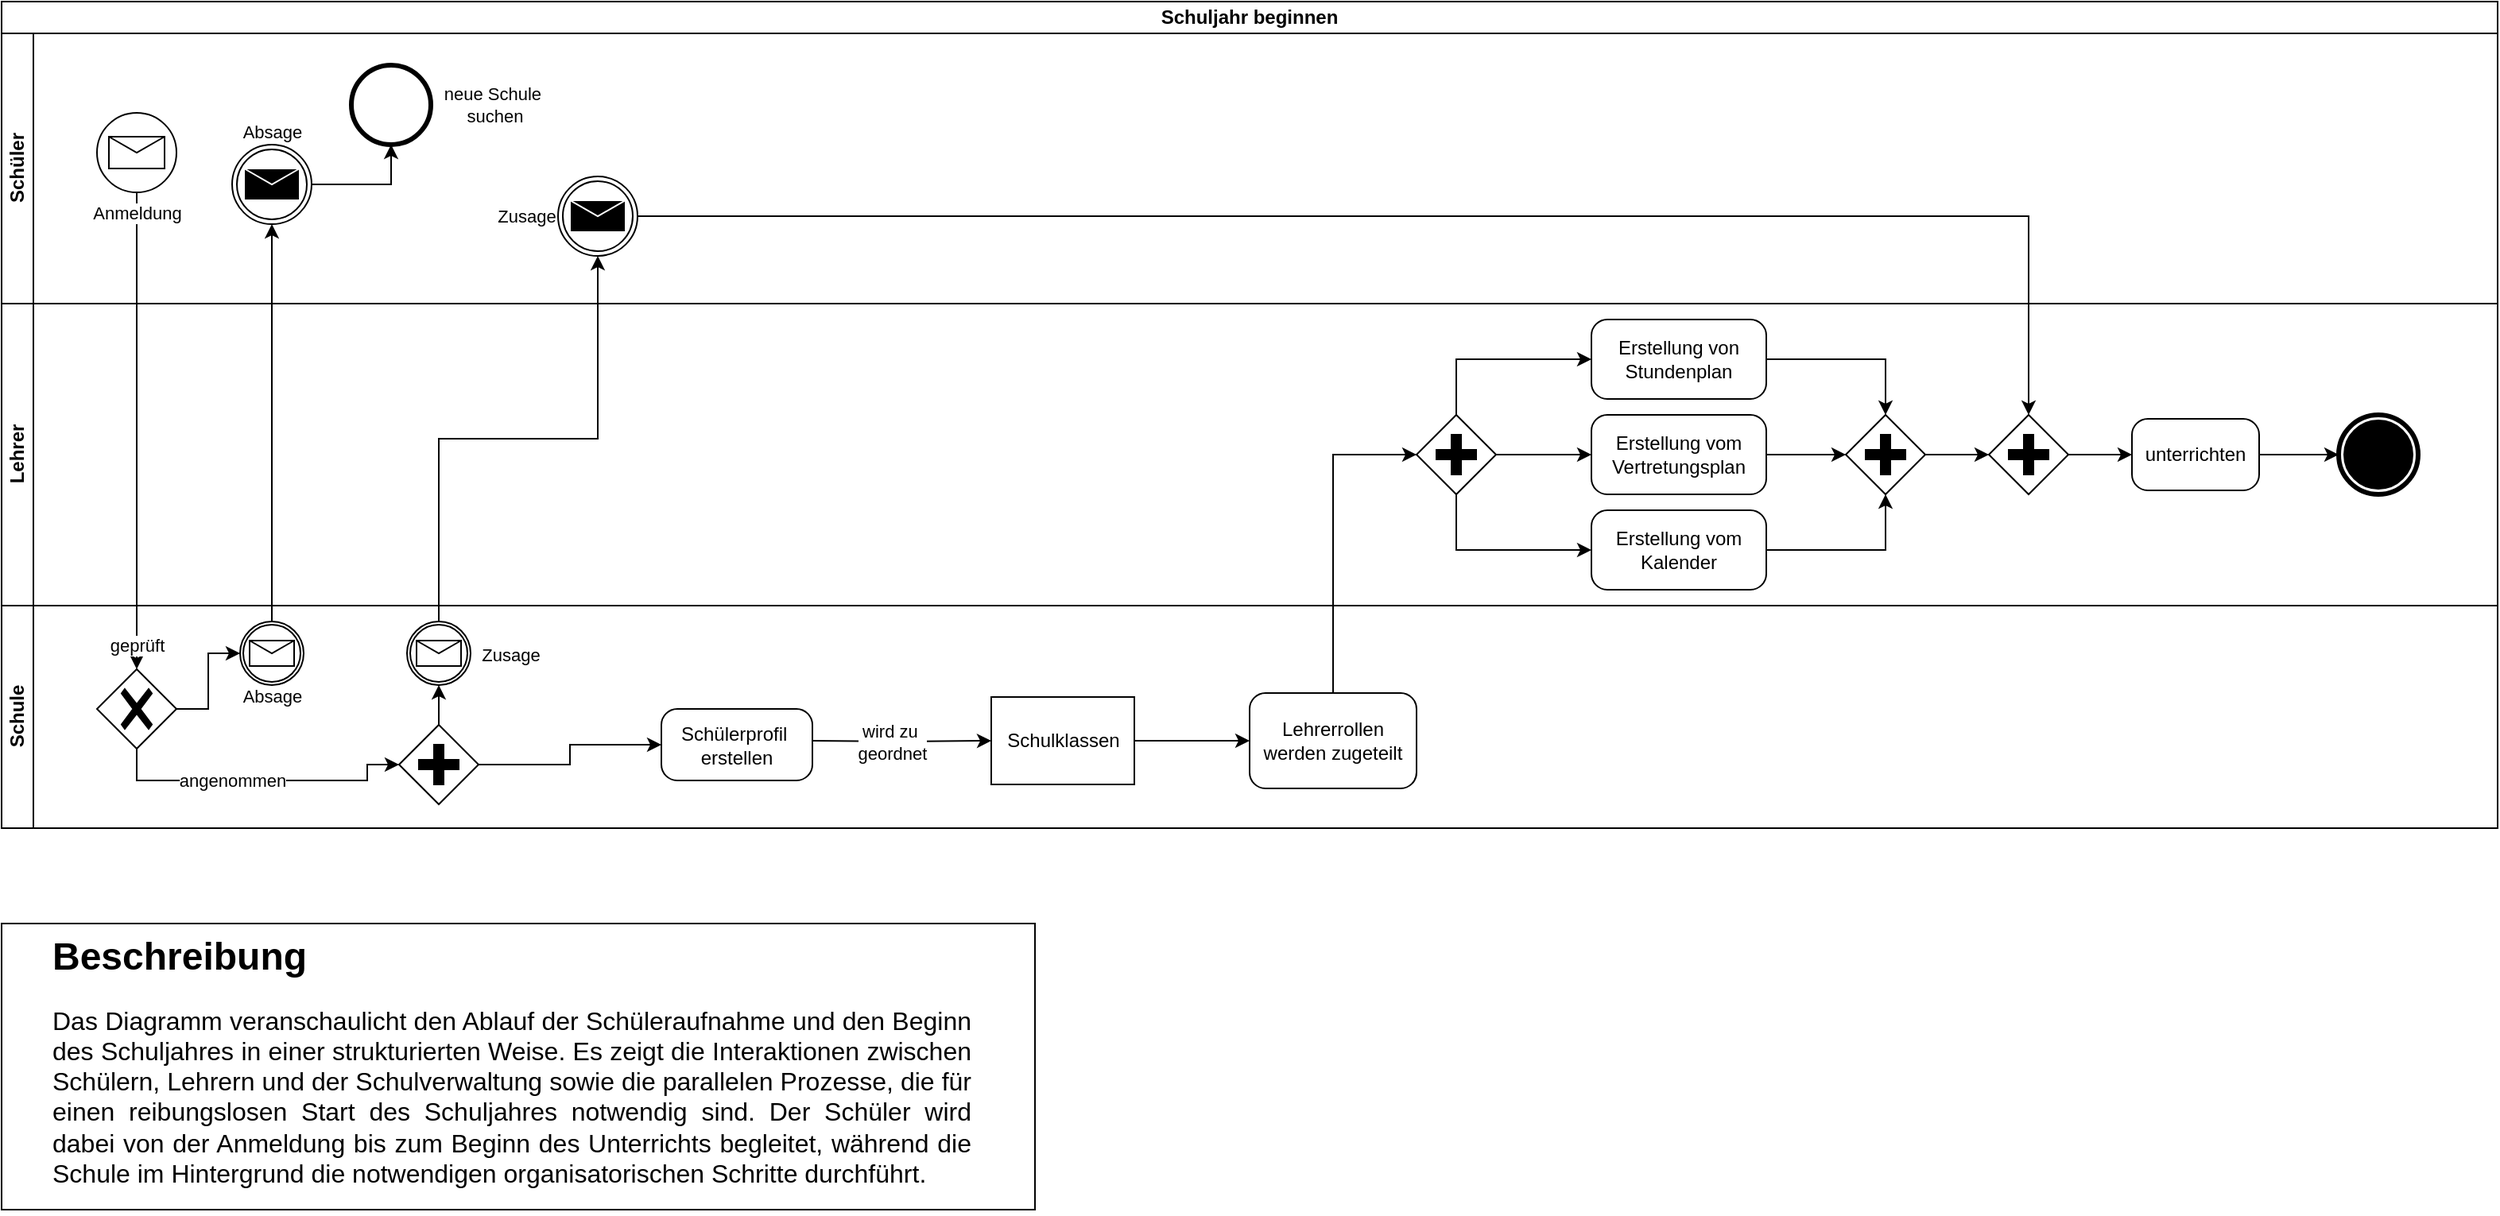 <mxfile version="24.4.8" type="github">
  <diagram name="Page-1" id="74e2e168-ea6b-b213-b513-2b3c1d86103e">
    <mxGraphModel dx="2052" dy="1105" grid="1" gridSize="10" guides="1" tooltips="1" connect="1" arrows="1" fold="1" page="1" pageScale="1" pageWidth="1100" pageHeight="850" background="none" math="0" shadow="0">
      <root>
        <mxCell id="0" />
        <mxCell id="1" parent="0" />
        <mxCell id="mZRMCHZp81WvQUp7m2Xm-5" value="Schuljahr beginnen" style="swimlane;html=1;childLayout=stackLayout;resizeParent=1;resizeParentMax=0;horizontal=1;startSize=20;horizontalStack=0;whiteSpace=wrap;" parent="1" vertex="1">
          <mxGeometry x="40" y="40" width="1570" height="520" as="geometry" />
        </mxCell>
        <mxCell id="mZRMCHZp81WvQUp7m2Xm-6" value="&lt;b&gt;Schüler&lt;/b&gt;" style="swimlane;html=1;startSize=20;horizontal=0;fontStyle=0" parent="mZRMCHZp81WvQUp7m2Xm-5" vertex="1">
          <mxGeometry y="20" width="1570" height="170" as="geometry" />
        </mxCell>
        <mxCell id="mZRMCHZp81WvQUp7m2Xm-20" value="" style="points=[[0.145,0.145,0],[0.5,0,0],[0.855,0.145,0],[1,0.5,0],[0.855,0.855,0],[0.5,1,0],[0.145,0.855,0],[0,0.5,0]];shape=mxgraph.bpmn.event;html=1;verticalLabelPosition=bottom;labelBackgroundColor=#ffffff;verticalAlign=top;align=center;perimeter=ellipsePerimeter;outlineConnect=0;aspect=fixed;outline=standard;symbol=message;" parent="mZRMCHZp81WvQUp7m2Xm-6" vertex="1">
          <mxGeometry x="60" y="50" width="50" height="50" as="geometry" />
        </mxCell>
        <mxCell id="mZRMCHZp81WvQUp7m2Xm-26" value="" style="points=[[0.145,0.145,0],[0.5,0,0],[0.855,0.145,0],[1,0.5,0],[0.855,0.855,0],[0.5,1,0],[0.145,0.855,0],[0,0.5,0]];shape=mxgraph.bpmn.event;html=1;verticalLabelPosition=bottom;labelBackgroundColor=#ffffff;verticalAlign=top;align=center;perimeter=ellipsePerimeter;outlineConnect=0;aspect=fixed;outline=throwing;symbol=message;" parent="mZRMCHZp81WvQUp7m2Xm-6" vertex="1">
          <mxGeometry x="145" y="70" width="50" height="50" as="geometry" />
        </mxCell>
        <mxCell id="mZRMCHZp81WvQUp7m2Xm-33" value="" style="points=[[0.145,0.145,0],[0.5,0,0],[0.855,0.145,0],[1,0.5,0],[0.855,0.855,0],[0.5,1,0],[0.145,0.855,0],[0,0.5,0]];shape=mxgraph.bpmn.event;html=1;verticalLabelPosition=bottom;labelBackgroundColor=#ffffff;verticalAlign=top;align=center;perimeter=ellipsePerimeter;outlineConnect=0;aspect=fixed;outline=throwing;symbol=message;" parent="mZRMCHZp81WvQUp7m2Xm-6" vertex="1">
          <mxGeometry x="350" y="90" width="50" height="50" as="geometry" />
        </mxCell>
        <mxCell id="wMxDB_Z8VR1ao8G9F_TW-21" value="" style="points=[[0.145,0.145,0],[0.5,0,0],[0.855,0.145,0],[1,0.5,0],[0.855,0.855,0],[0.5,1,0],[0.145,0.855,0],[0,0.5,0]];shape=mxgraph.bpmn.event;html=1;verticalLabelPosition=bottom;labelBackgroundColor=#ffffff;verticalAlign=top;align=center;perimeter=ellipsePerimeter;outlineConnect=0;aspect=fixed;outline=end;symbol=terminate2;" parent="mZRMCHZp81WvQUp7m2Xm-6" vertex="1">
          <mxGeometry x="220" y="20" width="50" height="50" as="geometry" />
        </mxCell>
        <mxCell id="wMxDB_Z8VR1ao8G9F_TW-22" style="edgeStyle=orthogonalEdgeStyle;rounded=0;orthogonalLoop=1;jettySize=auto;html=1;entryX=0.5;entryY=1;entryDx=0;entryDy=0;entryPerimeter=0;" parent="mZRMCHZp81WvQUp7m2Xm-6" source="mZRMCHZp81WvQUp7m2Xm-26" target="wMxDB_Z8VR1ao8G9F_TW-21" edge="1">
          <mxGeometry relative="1" as="geometry" />
        </mxCell>
        <mxCell id="wMxDB_Z8VR1ao8G9F_TW-23" value="neue Schule&amp;nbsp;&lt;div&gt;suchen&lt;/div&gt;" style="edgeLabel;html=1;align=center;verticalAlign=middle;resizable=0;points=[];" parent="wMxDB_Z8VR1ao8G9F_TW-22" vertex="1" connectable="0">
          <mxGeometry x="-0.067" relative="1" as="geometry">
            <mxPoint x="80" y="-50" as="offset" />
          </mxGeometry>
        </mxCell>
        <mxCell id="w0Vz86xxIUw0Jx15xpuw-8" style="edgeStyle=orthogonalEdgeStyle;rounded=0;orthogonalLoop=1;jettySize=auto;html=1;entryX=0.5;entryY=0;entryDx=0;entryDy=0;entryPerimeter=0;" parent="mZRMCHZp81WvQUp7m2Xm-5" source="mZRMCHZp81WvQUp7m2Xm-20" target="w0Vz86xxIUw0Jx15xpuw-7" edge="1">
          <mxGeometry relative="1" as="geometry">
            <mxPoint x="205" y="82.5" as="sourcePoint" />
          </mxGeometry>
        </mxCell>
        <mxCell id="w0Vz86xxIUw0Jx15xpuw-30" value="geprüft" style="edgeLabel;html=1;align=center;verticalAlign=middle;resizable=0;points=[];" parent="w0Vz86xxIUw0Jx15xpuw-8" vertex="1" connectable="0">
          <mxGeometry x="0.609" y="-1" relative="1" as="geometry">
            <mxPoint x="1" y="43" as="offset" />
          </mxGeometry>
        </mxCell>
        <mxCell id="mZRMCHZp81WvQUp7m2Xm-22" value="Anmeldung" style="edgeLabel;html=1;align=center;verticalAlign=middle;resizable=0;points=[];" parent="w0Vz86xxIUw0Jx15xpuw-8" vertex="1" connectable="0">
          <mxGeometry x="-0.918" relative="1" as="geometry">
            <mxPoint as="offset" />
          </mxGeometry>
        </mxCell>
        <mxCell id="mZRMCHZp81WvQUp7m2Xm-28" style="edgeStyle=orthogonalEdgeStyle;rounded=0;orthogonalLoop=1;jettySize=auto;html=1;entryX=0.5;entryY=1;entryDx=0;entryDy=0;entryPerimeter=0;exitX=0.5;exitY=0;exitDx=0;exitDy=0;exitPerimeter=0;" parent="mZRMCHZp81WvQUp7m2Xm-5" source="mZRMCHZp81WvQUp7m2Xm-23" target="mZRMCHZp81WvQUp7m2Xm-26" edge="1">
          <mxGeometry relative="1" as="geometry" />
        </mxCell>
        <mxCell id="mZRMCHZp81WvQUp7m2Xm-29" value="Absage" style="edgeLabel;html=1;align=center;verticalAlign=middle;resizable=0;points=[];" parent="mZRMCHZp81WvQUp7m2Xm-28" vertex="1" connectable="0">
          <mxGeometry x="0.825" y="2" relative="1" as="geometry">
            <mxPoint x="2" y="-80" as="offset" />
          </mxGeometry>
        </mxCell>
        <mxCell id="mZRMCHZp81WvQUp7m2Xm-32" style="edgeStyle=orthogonalEdgeStyle;rounded=0;orthogonalLoop=1;jettySize=auto;html=1;entryX=0.5;entryY=1;entryDx=0;entryDy=0;entryPerimeter=0;exitX=0.5;exitY=0;exitDx=0;exitDy=0;exitPerimeter=0;" parent="mZRMCHZp81WvQUp7m2Xm-5" source="mZRMCHZp81WvQUp7m2Xm-34" target="mZRMCHZp81WvQUp7m2Xm-33" edge="1">
          <mxGeometry relative="1" as="geometry">
            <mxPoint x="274.588" y="170" as="targetPoint" />
            <mxPoint x="275" y="320" as="sourcePoint" />
          </mxGeometry>
        </mxCell>
        <mxCell id="mZRMCHZp81WvQUp7m2Xm-7" value="Lehrer" style="swimlane;html=1;startSize=20;horizontal=0;" parent="mZRMCHZp81WvQUp7m2Xm-5" vertex="1">
          <mxGeometry y="190" width="1570" height="190" as="geometry" />
        </mxCell>
        <mxCell id="wMxDB_Z8VR1ao8G9F_TW-8" style="edgeStyle=orthogonalEdgeStyle;rounded=0;orthogonalLoop=1;jettySize=auto;html=1;" parent="mZRMCHZp81WvQUp7m2Xm-7" source="w0Vz86xxIUw0Jx15xpuw-23" target="wMxDB_Z8VR1ao8G9F_TW-7" edge="1">
          <mxGeometry relative="1" as="geometry" />
        </mxCell>
        <mxCell id="w0Vz86xxIUw0Jx15xpuw-23" value="Erstellung von Stundenplan" style="points=[[0.25,0,0],[0.5,0,0],[0.75,0,0],[1,0.25,0],[1,0.5,0],[1,0.75,0],[0.75,1,0],[0.5,1,0],[0.25,1,0],[0,0.75,0],[0,0.5,0],[0,0.25,0]];shape=mxgraph.bpmn.task;whiteSpace=wrap;rectStyle=rounded;size=10;html=1;container=1;expand=0;collapsible=0;taskMarker=abstract;" parent="mZRMCHZp81WvQUp7m2Xm-7" vertex="1">
          <mxGeometry x="1000" y="10" width="110" height="50" as="geometry" />
        </mxCell>
        <mxCell id="mZRMCHZp81WvQUp7m2Xm-9" value="unterrichten" style="points=[[0.25,0,0],[0.5,0,0],[0.75,0,0],[1,0.25,0],[1,0.5,0],[1,0.75,0],[0.75,1,0],[0.5,1,0],[0.25,1,0],[0,0.75,0],[0,0.5,0],[0,0.25,0]];shape=mxgraph.bpmn.task;whiteSpace=wrap;rectStyle=rounded;size=10;html=1;container=1;expand=0;collapsible=0;taskMarker=abstract;" parent="mZRMCHZp81WvQUp7m2Xm-7" vertex="1">
          <mxGeometry x="1340" y="72.5" width="80" height="45" as="geometry" />
        </mxCell>
        <mxCell id="mZRMCHZp81WvQUp7m2Xm-11" value="Erstellung vom Vertretungsplan" style="points=[[0.25,0,0],[0.5,0,0],[0.75,0,0],[1,0.25,0],[1,0.5,0],[1,0.75,0],[0.75,1,0],[0.5,1,0],[0.25,1,0],[0,0.75,0],[0,0.5,0],[0,0.25,0]];shape=mxgraph.bpmn.task;whiteSpace=wrap;rectStyle=rounded;size=10;html=1;container=1;expand=0;collapsible=0;taskMarker=abstract;" parent="mZRMCHZp81WvQUp7m2Xm-7" vertex="1">
          <mxGeometry x="1000" y="70" width="110" height="50" as="geometry" />
        </mxCell>
        <mxCell id="wMxDB_Z8VR1ao8G9F_TW-10" style="edgeStyle=orthogonalEdgeStyle;rounded=0;orthogonalLoop=1;jettySize=auto;html=1;" parent="mZRMCHZp81WvQUp7m2Xm-7" source="mZRMCHZp81WvQUp7m2Xm-13" target="wMxDB_Z8VR1ao8G9F_TW-7" edge="1">
          <mxGeometry relative="1" as="geometry" />
        </mxCell>
        <mxCell id="mZRMCHZp81WvQUp7m2Xm-13" value="Erstellung vom&lt;div&gt;Kalender&lt;/div&gt;" style="points=[[0.25,0,0],[0.5,0,0],[0.75,0,0],[1,0.25,0],[1,0.5,0],[1,0.75,0],[0.75,1,0],[0.5,1,0],[0.25,1,0],[0,0.75,0],[0,0.5,0],[0,0.25,0]];shape=mxgraph.bpmn.task;whiteSpace=wrap;rectStyle=rounded;size=10;html=1;container=1;expand=0;collapsible=0;taskMarker=abstract;" parent="mZRMCHZp81WvQUp7m2Xm-7" vertex="1">
          <mxGeometry x="1000" y="130" width="110" height="50" as="geometry" />
        </mxCell>
        <mxCell id="mZRMCHZp81WvQUp7m2Xm-10" style="edgeStyle=orthogonalEdgeStyle;rounded=0;orthogonalLoop=1;jettySize=auto;html=1;entryX=0;entryY=0.5;entryDx=0;entryDy=0;entryPerimeter=0;" parent="mZRMCHZp81WvQUp7m2Xm-7" source="mZRMCHZp81WvQUp7m2Xm-9" edge="1">
          <mxGeometry relative="1" as="geometry">
            <mxPoint x="1470" y="95" as="targetPoint" />
          </mxGeometry>
        </mxCell>
        <mxCell id="mZRMCHZp81WvQUp7m2Xm-17" value="" style="points=[[0.145,0.145,0],[0.5,0,0],[0.855,0.145,0],[1,0.5,0],[0.855,0.855,0],[0.5,1,0],[0.145,0.855,0],[0,0.5,0]];shape=mxgraph.bpmn.event;html=1;verticalLabelPosition=bottom;labelBackgroundColor=#ffffff;verticalAlign=top;align=center;perimeter=ellipsePerimeter;outlineConnect=0;aspect=fixed;outline=end;symbol=terminate;" parent="mZRMCHZp81WvQUp7m2Xm-7" vertex="1">
          <mxGeometry x="1470" y="70" width="50" height="50" as="geometry" />
        </mxCell>
        <mxCell id="wMxDB_Z8VR1ao8G9F_TW-1" value="" style="points=[[0.25,0.25,0],[0.5,0,0],[0.75,0.25,0],[1,0.5,0],[0.75,0.75,0],[0.5,1,0],[0.25,0.75,0],[0,0.5,0]];shape=mxgraph.bpmn.gateway2;html=1;verticalLabelPosition=bottom;labelBackgroundColor=#ffffff;verticalAlign=top;align=center;perimeter=rhombusPerimeter;outlineConnect=0;outline=none;symbol=none;gwType=parallel;" parent="mZRMCHZp81WvQUp7m2Xm-7" vertex="1">
          <mxGeometry x="890" y="70" width="50" height="50" as="geometry" />
        </mxCell>
        <mxCell id="wMxDB_Z8VR1ao8G9F_TW-3" style="edgeStyle=orthogonalEdgeStyle;rounded=0;orthogonalLoop=1;jettySize=auto;html=1;entryX=0;entryY=0.5;entryDx=0;entryDy=0;entryPerimeter=0;" parent="mZRMCHZp81WvQUp7m2Xm-7" source="wMxDB_Z8VR1ao8G9F_TW-1" target="mZRMCHZp81WvQUp7m2Xm-11" edge="1">
          <mxGeometry relative="1" as="geometry" />
        </mxCell>
        <mxCell id="wMxDB_Z8VR1ao8G9F_TW-4" style="edgeStyle=orthogonalEdgeStyle;rounded=0;orthogonalLoop=1;jettySize=auto;html=1;entryX=0;entryY=0.5;entryDx=0;entryDy=0;entryPerimeter=0;" parent="mZRMCHZp81WvQUp7m2Xm-7" source="wMxDB_Z8VR1ao8G9F_TW-1" target="w0Vz86xxIUw0Jx15xpuw-23" edge="1">
          <mxGeometry relative="1" as="geometry">
            <Array as="points">
              <mxPoint x="915" y="35" />
            </Array>
          </mxGeometry>
        </mxCell>
        <mxCell id="wMxDB_Z8VR1ao8G9F_TW-5" style="edgeStyle=orthogonalEdgeStyle;rounded=0;orthogonalLoop=1;jettySize=auto;html=1;entryX=0;entryY=0.5;entryDx=0;entryDy=0;entryPerimeter=0;" parent="mZRMCHZp81WvQUp7m2Xm-7" source="wMxDB_Z8VR1ao8G9F_TW-1" target="mZRMCHZp81WvQUp7m2Xm-13" edge="1">
          <mxGeometry relative="1" as="geometry">
            <Array as="points">
              <mxPoint x="915" y="155" />
            </Array>
          </mxGeometry>
        </mxCell>
        <mxCell id="wMxDB_Z8VR1ao8G9F_TW-7" value="" style="points=[[0.25,0.25,0],[0.5,0,0],[0.75,0.25,0],[1,0.5,0],[0.75,0.75,0],[0.5,1,0],[0.25,0.75,0],[0,0.5,0]];shape=mxgraph.bpmn.gateway2;html=1;verticalLabelPosition=bottom;labelBackgroundColor=#ffffff;verticalAlign=top;align=center;perimeter=rhombusPerimeter;outlineConnect=0;outline=none;symbol=none;gwType=parallel;" parent="mZRMCHZp81WvQUp7m2Xm-7" vertex="1">
          <mxGeometry x="1160" y="70" width="50" height="50" as="geometry" />
        </mxCell>
        <mxCell id="wMxDB_Z8VR1ao8G9F_TW-9" style="edgeStyle=orthogonalEdgeStyle;rounded=0;orthogonalLoop=1;jettySize=auto;html=1;entryX=0;entryY=0.5;entryDx=0;entryDy=0;entryPerimeter=0;" parent="mZRMCHZp81WvQUp7m2Xm-7" source="mZRMCHZp81WvQUp7m2Xm-11" target="wMxDB_Z8VR1ao8G9F_TW-7" edge="1">
          <mxGeometry relative="1" as="geometry" />
        </mxCell>
        <mxCell id="wMxDB_Z8VR1ao8G9F_TW-14" style="edgeStyle=orthogonalEdgeStyle;rounded=0;orthogonalLoop=1;jettySize=auto;html=1;" parent="mZRMCHZp81WvQUp7m2Xm-7" source="wMxDB_Z8VR1ao8G9F_TW-12" target="mZRMCHZp81WvQUp7m2Xm-9" edge="1">
          <mxGeometry relative="1" as="geometry" />
        </mxCell>
        <mxCell id="wMxDB_Z8VR1ao8G9F_TW-12" value="" style="points=[[0.25,0.25,0],[0.5,0,0],[0.75,0.25,0],[1,0.5,0],[0.75,0.75,0],[0.5,1,0],[0.25,0.75,0],[0,0.5,0]];shape=mxgraph.bpmn.gateway2;html=1;verticalLabelPosition=bottom;labelBackgroundColor=#ffffff;verticalAlign=top;align=center;perimeter=rhombusPerimeter;outlineConnect=0;outline=none;symbol=none;gwType=parallel;" parent="mZRMCHZp81WvQUp7m2Xm-7" vertex="1">
          <mxGeometry x="1250" y="70" width="50" height="50" as="geometry" />
        </mxCell>
        <mxCell id="wMxDB_Z8VR1ao8G9F_TW-13" style="edgeStyle=orthogonalEdgeStyle;rounded=0;orthogonalLoop=1;jettySize=auto;html=1;entryX=0;entryY=0.5;entryDx=0;entryDy=0;entryPerimeter=0;" parent="mZRMCHZp81WvQUp7m2Xm-7" source="wMxDB_Z8VR1ao8G9F_TW-7" target="wMxDB_Z8VR1ao8G9F_TW-12" edge="1">
          <mxGeometry relative="1" as="geometry" />
        </mxCell>
        <mxCell id="mZRMCHZp81WvQUp7m2Xm-8" value="Schule" style="swimlane;html=1;startSize=20;horizontal=0;" parent="mZRMCHZp81WvQUp7m2Xm-5" vertex="1">
          <mxGeometry y="380" width="1570" height="140" as="geometry" />
        </mxCell>
        <mxCell id="w0Vz86xxIUw0Jx15xpuw-7" value="" style="points=[[0.25,0.25,0],[0.5,0,0],[0.75,0.25,0],[1,0.5,0],[0.75,0.75,0],[0.5,1,0],[0.25,0.75,0],[0,0.5,0]];shape=mxgraph.bpmn.gateway2;html=1;verticalLabelPosition=bottom;labelBackgroundColor=#ffffff;verticalAlign=top;align=center;perimeter=rhombusPerimeter;outlineConnect=0;outline=none;symbol=none;gwType=exclusive;" parent="mZRMCHZp81WvQUp7m2Xm-8" vertex="1">
          <mxGeometry x="60" y="40" width="50" height="50" as="geometry" />
        </mxCell>
        <mxCell id="w0Vz86xxIUw0Jx15xpuw-16" value="Schülerprofil&amp;nbsp;&lt;div&gt;erstellen&lt;/div&gt;" style="points=[[0.25,0,0],[0.5,0,0],[0.75,0,0],[1,0.25,0],[1,0.5,0],[1,0.75,0],[0.75,1,0],[0.5,1,0],[0.25,1,0],[0,0.75,0],[0,0.5,0],[0,0.25,0]];shape=mxgraph.bpmn.task;whiteSpace=wrap;rectStyle=rounded;size=10;html=1;container=1;expand=0;collapsible=0;taskMarker=abstract;" parent="mZRMCHZp81WvQUp7m2Xm-8" vertex="1">
          <mxGeometry x="415" y="65" width="95" height="45" as="geometry" />
        </mxCell>
        <mxCell id="w0Vz86xxIUw0Jx15xpuw-10" style="edgeStyle=orthogonalEdgeStyle;rounded=0;orthogonalLoop=1;jettySize=auto;html=1;exitX=0.5;exitY=1;exitDx=0;exitDy=0;exitPerimeter=0;entryX=0;entryY=0.5;entryDx=0;entryDy=0;entryPerimeter=0;" parent="mZRMCHZp81WvQUp7m2Xm-8" source="w0Vz86xxIUw0Jx15xpuw-7" target="mZRMCHZp81WvQUp7m2Xm-31" edge="1">
          <mxGeometry relative="1" as="geometry">
            <mxPoint x="250" y="85" as="targetPoint" />
            <Array as="points">
              <mxPoint x="85" y="110" />
              <mxPoint x="230" y="110" />
              <mxPoint x="230" y="100" />
            </Array>
          </mxGeometry>
        </mxCell>
        <mxCell id="w0Vz86xxIUw0Jx15xpuw-11" value="angenommen" style="edgeLabel;html=1;align=center;verticalAlign=middle;resizable=0;points=[];" parent="w0Vz86xxIUw0Jx15xpuw-10" vertex="1" connectable="0">
          <mxGeometry x="-0.122" y="1" relative="1" as="geometry">
            <mxPoint x="-6" y="1" as="offset" />
          </mxGeometry>
        </mxCell>
        <mxCell id="w0Vz86xxIUw0Jx15xpuw-18" value="Schulklassen" style="points=[[0.25,0,0],[0.5,0,0],[0.75,0,0],[1,0.25,0],[1,0.5,0],[1,0.75,0],[0.75,1,0],[0.5,1,0],[0.25,1,0],[0,0.75,0],[0,0.5,0],[0,0.25,0]];shape=mxgraph.bpmn.task;whiteSpace=wrap;rectStyle=square;size=10;html=1;container=1;expand=0;collapsible=0;taskMarker=abstract;" parent="mZRMCHZp81WvQUp7m2Xm-8" vertex="1">
          <mxGeometry x="622.5" y="57.5" width="90" height="55" as="geometry" />
        </mxCell>
        <mxCell id="w0Vz86xxIUw0Jx15xpuw-19" style="edgeStyle=orthogonalEdgeStyle;rounded=0;orthogonalLoop=1;jettySize=auto;html=1;entryX=0;entryY=0.5;entryDx=0;entryDy=0;entryPerimeter=0;" parent="mZRMCHZp81WvQUp7m2Xm-8" target="w0Vz86xxIUw0Jx15xpuw-18" edge="1">
          <mxGeometry relative="1" as="geometry">
            <mxPoint x="510" y="85.0" as="sourcePoint" />
          </mxGeometry>
        </mxCell>
        <mxCell id="w0Vz86xxIUw0Jx15xpuw-20" value="wird zu&amp;nbsp;&lt;div&gt;geordnet&lt;/div&gt;" style="edgeLabel;html=1;align=center;verticalAlign=middle;resizable=0;points=[];" parent="w0Vz86xxIUw0Jx15xpuw-19" vertex="1" connectable="0">
          <mxGeometry x="-0.291" y="2" relative="1" as="geometry">
            <mxPoint x="10" y="2" as="offset" />
          </mxGeometry>
        </mxCell>
        <mxCell id="w0Vz86xxIUw0Jx15xpuw-28" value="Lehrerrollen werden zugeteilt" style="points=[[0.25,0,0],[0.5,0,0],[0.75,0,0],[1,0.25,0],[1,0.5,0],[1,0.75,0],[0.75,1,0],[0.5,1,0],[0.25,1,0],[0,0.75,0],[0,0.5,0],[0,0.25,0]];shape=mxgraph.bpmn.task;whiteSpace=wrap;rectStyle=rounded;size=10;html=1;container=1;expand=0;collapsible=0;taskMarker=abstract;" parent="mZRMCHZp81WvQUp7m2Xm-8" vertex="1">
          <mxGeometry x="785" y="55" width="105" height="60" as="geometry" />
        </mxCell>
        <mxCell id="w0Vz86xxIUw0Jx15xpuw-27" style="edgeStyle=orthogonalEdgeStyle;rounded=0;orthogonalLoop=1;jettySize=auto;html=1;" parent="mZRMCHZp81WvQUp7m2Xm-8" source="w0Vz86xxIUw0Jx15xpuw-18" target="w0Vz86xxIUw0Jx15xpuw-28" edge="1">
          <mxGeometry relative="1" as="geometry">
            <mxPoint x="-267.5" y="250.0" as="targetPoint" />
          </mxGeometry>
        </mxCell>
        <mxCell id="mZRMCHZp81WvQUp7m2Xm-23" value="" style="points=[[0.145,0.145,0],[0.5,0,0],[0.855,0.145,0],[1,0.5,0],[0.855,0.855,0],[0.5,1,0],[0.145,0.855,0],[0,0.5,0]];shape=mxgraph.bpmn.event;html=1;verticalLabelPosition=bottom;labelBackgroundColor=#ffffff;verticalAlign=top;align=center;perimeter=ellipsePerimeter;outlineConnect=0;aspect=fixed;outline=catching;symbol=message;" parent="mZRMCHZp81WvQUp7m2Xm-8" vertex="1">
          <mxGeometry x="150" y="10" width="40" height="40" as="geometry" />
        </mxCell>
        <mxCell id="mZRMCHZp81WvQUp7m2Xm-24" style="edgeStyle=orthogonalEdgeStyle;rounded=0;orthogonalLoop=1;jettySize=auto;html=1;entryX=0;entryY=0.5;entryDx=0;entryDy=0;entryPerimeter=0;exitX=1;exitY=0.5;exitDx=0;exitDy=0;exitPerimeter=0;" parent="mZRMCHZp81WvQUp7m2Xm-8" source="w0Vz86xxIUw0Jx15xpuw-7" target="mZRMCHZp81WvQUp7m2Xm-23" edge="1">
          <mxGeometry relative="1" as="geometry">
            <mxPoint x="110" y="60" as="sourcePoint" />
            <Array as="points">
              <mxPoint x="130" y="65" />
              <mxPoint x="130" y="30" />
            </Array>
          </mxGeometry>
        </mxCell>
        <mxCell id="mZRMCHZp81WvQUp7m2Xm-25" value="Absage" style="edgeLabel;html=1;align=center;verticalAlign=middle;resizable=0;points=[];" parent="mZRMCHZp81WvQUp7m2Xm-24" vertex="1" connectable="0">
          <mxGeometry x="0.061" y="2" relative="1" as="geometry">
            <mxPoint x="42" y="12" as="offset" />
          </mxGeometry>
        </mxCell>
        <mxCell id="mZRMCHZp81WvQUp7m2Xm-31" value="" style="points=[[0.25,0.25,0],[0.5,0,0],[0.75,0.25,0],[1,0.5,0],[0.75,0.75,0],[0.5,1,0],[0.25,0.75,0],[0,0.5,0]];shape=mxgraph.bpmn.gateway2;html=1;verticalLabelPosition=bottom;labelBackgroundColor=#ffffff;verticalAlign=top;align=center;perimeter=rhombusPerimeter;outlineConnect=0;outline=none;symbol=none;gwType=parallel;" parent="mZRMCHZp81WvQUp7m2Xm-8" vertex="1">
          <mxGeometry x="250" y="75" width="50" height="50" as="geometry" />
        </mxCell>
        <mxCell id="mZRMCHZp81WvQUp7m2Xm-34" value="" style="points=[[0.145,0.145,0],[0.5,0,0],[0.855,0.145,0],[1,0.5,0],[0.855,0.855,0],[0.5,1,0],[0.145,0.855,0],[0,0.5,0]];shape=mxgraph.bpmn.event;html=1;verticalLabelPosition=bottom;labelBackgroundColor=#ffffff;verticalAlign=top;align=center;perimeter=ellipsePerimeter;outlineConnect=0;aspect=fixed;outline=catching;symbol=message;" parent="mZRMCHZp81WvQUp7m2Xm-8" vertex="1">
          <mxGeometry x="255" y="10" width="40" height="40" as="geometry" />
        </mxCell>
        <mxCell id="mZRMCHZp81WvQUp7m2Xm-36" style="edgeStyle=orthogonalEdgeStyle;rounded=0;orthogonalLoop=1;jettySize=auto;html=1;exitX=0.5;exitY=0;exitDx=0;exitDy=0;exitPerimeter=0;entryX=0.5;entryY=1;entryDx=0;entryDy=0;entryPerimeter=0;" parent="mZRMCHZp81WvQUp7m2Xm-8" source="mZRMCHZp81WvQUp7m2Xm-31" target="mZRMCHZp81WvQUp7m2Xm-34" edge="1">
          <mxGeometry relative="1" as="geometry" />
        </mxCell>
        <mxCell id="mZRMCHZp81WvQUp7m2Xm-38" value="Zusage" style="edgeLabel;html=1;align=center;verticalAlign=middle;resizable=0;points=[];" parent="mZRMCHZp81WvQUp7m2Xm-36" vertex="1" connectable="0">
          <mxGeometry x="-0.303" relative="1" as="geometry">
            <mxPoint x="45" y="-36" as="offset" />
          </mxGeometry>
        </mxCell>
        <mxCell id="mZRMCHZp81WvQUp7m2Xm-39" style="edgeStyle=orthogonalEdgeStyle;rounded=0;orthogonalLoop=1;jettySize=auto;html=1;entryX=0;entryY=0.5;entryDx=0;entryDy=0;entryPerimeter=0;" parent="mZRMCHZp81WvQUp7m2Xm-8" source="mZRMCHZp81WvQUp7m2Xm-31" target="w0Vz86xxIUw0Jx15xpuw-16" edge="1">
          <mxGeometry relative="1" as="geometry" />
        </mxCell>
        <mxCell id="wMxDB_Z8VR1ao8G9F_TW-6" style="edgeStyle=orthogonalEdgeStyle;rounded=0;orthogonalLoop=1;jettySize=auto;html=1;entryX=0;entryY=0.5;entryDx=0;entryDy=0;entryPerimeter=0;" parent="mZRMCHZp81WvQUp7m2Xm-5" source="w0Vz86xxIUw0Jx15xpuw-28" target="wMxDB_Z8VR1ao8G9F_TW-1" edge="1">
          <mxGeometry relative="1" as="geometry" />
        </mxCell>
        <mxCell id="wMxDB_Z8VR1ao8G9F_TW-18" style="edgeStyle=orthogonalEdgeStyle;rounded=0;orthogonalLoop=1;jettySize=auto;html=1;exitX=1;exitY=0.5;exitDx=0;exitDy=0;exitPerimeter=0;" parent="mZRMCHZp81WvQUp7m2Xm-5" source="mZRMCHZp81WvQUp7m2Xm-33" target="wMxDB_Z8VR1ao8G9F_TW-12" edge="1">
          <mxGeometry relative="1" as="geometry">
            <mxPoint x="540" y="145" as="sourcePoint" />
          </mxGeometry>
        </mxCell>
        <mxCell id="wMxDB_Z8VR1ao8G9F_TW-19" value="Zusage" style="edgeLabel;html=1;align=center;verticalAlign=middle;resizable=0;points=[];" parent="wMxDB_Z8VR1ao8G9F_TW-18" vertex="1" connectable="0">
          <mxGeometry x="-0.966" relative="1" as="geometry">
            <mxPoint x="-87" as="offset" />
          </mxGeometry>
        </mxCell>
        <mxCell id="wMxDB_Z8VR1ao8G9F_TW-27" value="" style="rounded=0;whiteSpace=wrap;html=1;" parent="1" vertex="1">
          <mxGeometry x="40" y="620" width="650" height="180" as="geometry" />
        </mxCell>
        <mxCell id="wMxDB_Z8VR1ao8G9F_TW-26" value="&lt;h1 style=&quot;margin-top: 0px;&quot;&gt;&lt;span style=&quot;background-color: initial;&quot;&gt;&lt;font style=&quot;font-size: 24px;&quot;&gt;Beschreibung&lt;/font&gt;&lt;/span&gt;&lt;/h1&gt;&lt;div style=&quot;text-align: justify;&quot;&gt;&lt;span style=&quot;background-color: initial;&quot;&gt;&lt;font size=&quot;3&quot; style=&quot;&quot;&gt;Das Diagramm veranschaulicht den Ablauf der Schüleraufnahme und den Beginn des Schuljahres in einer strukturierten Weise. Es zeigt die Interaktionen zwischen Schülern, Lehrern und der Schulverwaltung sowie die parallelen Prozesse, die für einen reibungslosen Start des Schuljahres notwendig sind. Der Schüler wird dabei von der Anmeldung bis zum Beginn des Unterrichts begleitet, während die Schule im Hintergrund die notwendigen organisatorischen Schritte durchführt.&lt;/font&gt;&lt;br&gt;&lt;/span&gt;&lt;/div&gt;" style="text;html=1;whiteSpace=wrap;overflow=hidden;rounded=0;" parent="1" vertex="1">
          <mxGeometry x="70" y="620" width="580" height="180" as="geometry" />
        </mxCell>
      </root>
    </mxGraphModel>
  </diagram>
</mxfile>
